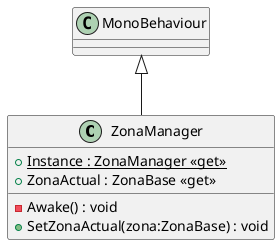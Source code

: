 @startuml
class ZonaManager {
    + {static} Instance : ZonaManager <<get>>
    + ZonaActual : ZonaBase <<get>>
    - Awake() : void
    + SetZonaActual(zona:ZonaBase) : void
}
MonoBehaviour <|-- ZonaManager
@enduml
